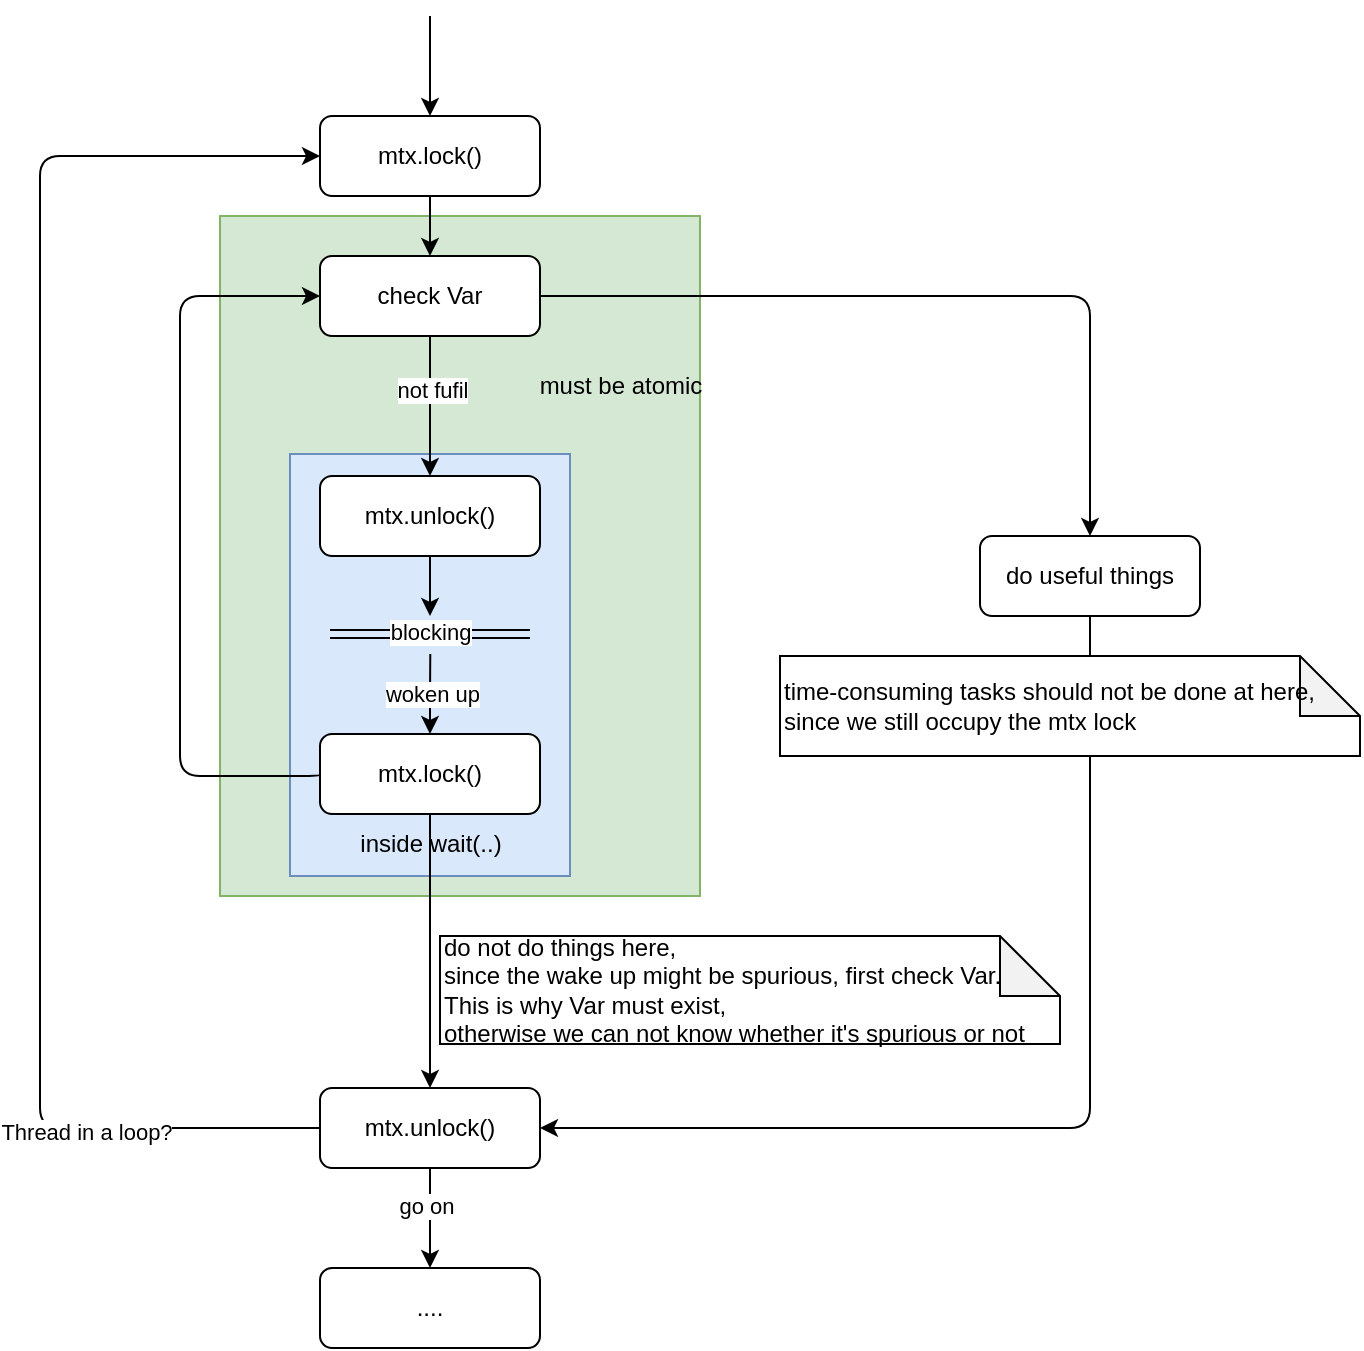 <mxfile>
    <diagram id="BD4PJeAlcQrcWA_Lusqk" name="Page-1">
        <mxGraphModel dx="1896" dy="805" grid="1" gridSize="10" guides="1" tooltips="1" connect="1" arrows="1" fold="1" page="1" pageScale="1" pageWidth="850" pageHeight="1100" math="0" shadow="0">
            <root>
                <mxCell id="0"/>
                <mxCell id="1" parent="0"/>
                <mxCell id="19" value="" style="rounded=0;whiteSpace=wrap;html=1;fillColor=#d5e8d4;strokeColor=#82b366;" vertex="1" parent="1">
                    <mxGeometry x="70" y="300" width="240" height="340" as="geometry"/>
                </mxCell>
                <mxCell id="17" value="" style="rounded=0;whiteSpace=wrap;html=1;fillColor=#dae8fc;strokeColor=#6c8ebf;" vertex="1" parent="1">
                    <mxGeometry x="105" y="419" width="140" height="211" as="geometry"/>
                </mxCell>
                <mxCell id="12" style="edgeStyle=orthogonalEdgeStyle;html=1;exitX=0.5;exitY=1;exitDx=0;exitDy=0;entryX=0.5;entryY=0;entryDx=0;entryDy=0;" edge="1" parent="1" source="2" target="3">
                    <mxGeometry relative="1" as="geometry"/>
                </mxCell>
                <mxCell id="2" value="mtx.lock()" style="rounded=1;whiteSpace=wrap;html=1;" vertex="1" parent="1">
                    <mxGeometry x="120" y="250" width="110" height="40" as="geometry"/>
                </mxCell>
                <mxCell id="8" style="edgeStyle=none;html=1;exitX=0.5;exitY=1;exitDx=0;exitDy=0;entryX=0.5;entryY=0;entryDx=0;entryDy=0;" edge="1" parent="1" source="3" target="4">
                    <mxGeometry relative="1" as="geometry"/>
                </mxCell>
                <mxCell id="9" value="not fufil" style="edgeLabel;html=1;align=center;verticalAlign=middle;resizable=0;points=[];" vertex="1" connectable="0" parent="8">
                    <mxGeometry x="-0.238" y="1" relative="1" as="geometry">
                        <mxPoint as="offset"/>
                    </mxGeometry>
                </mxCell>
                <mxCell id="24" style="edgeStyle=orthogonalEdgeStyle;html=1;exitX=1;exitY=0.5;exitDx=0;exitDy=0;entryX=0.5;entryY=0;entryDx=0;entryDy=0;startArrow=none;startFill=0;endArrow=classic;endFill=1;" edge="1" parent="1" source="3" target="23">
                    <mxGeometry relative="1" as="geometry"/>
                </mxCell>
                <mxCell id="3" value="check Var" style="rounded=1;whiteSpace=wrap;html=1;" vertex="1" parent="1">
                    <mxGeometry x="120" y="320" width="110" height="40" as="geometry"/>
                </mxCell>
                <mxCell id="13" style="edgeStyle=orthogonalEdgeStyle;html=1;exitX=0.5;exitY=1;exitDx=0;exitDy=0;entryX=0.5;entryY=0;entryDx=0;entryDy=0;" edge="1" parent="1" source="4">
                    <mxGeometry relative="1" as="geometry">
                        <mxPoint x="175" y="500" as="targetPoint"/>
                    </mxGeometry>
                </mxCell>
                <mxCell id="4" value="mtx.unlock()" style="rounded=1;whiteSpace=wrap;html=1;" vertex="1" parent="1">
                    <mxGeometry x="120" y="430" width="110" height="40" as="geometry"/>
                </mxCell>
                <mxCell id="11" style="edgeStyle=orthogonalEdgeStyle;html=1;exitX=0;exitY=0.5;exitDx=0;exitDy=0;entryX=0;entryY=0.5;entryDx=0;entryDy=0;" edge="1" parent="1" source="5" target="3">
                    <mxGeometry relative="1" as="geometry">
                        <mxPoint x="70" y="380.0" as="targetPoint"/>
                        <Array as="points">
                            <mxPoint x="120" y="580"/>
                            <mxPoint x="50" y="580"/>
                            <mxPoint x="50" y="340"/>
                        </Array>
                    </mxGeometry>
                </mxCell>
                <mxCell id="16" value="woken up" style="edgeStyle=orthogonalEdgeStyle;html=1;exitX=0.5;exitY=0;exitDx=0;exitDy=0;endArrow=none;endFill=0;startArrow=classic;startFill=1;" edge="1" parent="1" source="5">
                    <mxGeometry relative="1" as="geometry">
                        <mxPoint x="175.143" y="519" as="targetPoint"/>
                    </mxGeometry>
                </mxCell>
                <mxCell id="21" style="edgeStyle=orthogonalEdgeStyle;html=1;exitX=0.5;exitY=1;exitDx=0;exitDy=0;entryX=0.5;entryY=0;entryDx=0;entryDy=0;startArrow=none;startFill=0;endArrow=classic;endFill=1;" edge="1" parent="1" source="5" target="20">
                    <mxGeometry relative="1" as="geometry"/>
                </mxCell>
                <mxCell id="5" value="mtx.lock()" style="rounded=1;whiteSpace=wrap;html=1;" vertex="1" parent="1">
                    <mxGeometry x="120" y="559" width="110" height="40" as="geometry"/>
                </mxCell>
                <mxCell id="6" value="" style="shape=link;html=1;" edge="1" parent="1">
                    <mxGeometry width="100" relative="1" as="geometry">
                        <mxPoint x="125" y="509" as="sourcePoint"/>
                        <mxPoint x="225" y="509" as="targetPoint"/>
                    </mxGeometry>
                </mxCell>
                <mxCell id="7" value="blocking" style="edgeLabel;html=1;align=center;verticalAlign=middle;resizable=0;points=[];" vertex="1" connectable="0" parent="6">
                    <mxGeometry x="0.017" y="1" relative="1" as="geometry">
                        <mxPoint x="-1" as="offset"/>
                    </mxGeometry>
                </mxCell>
                <mxCell id="18" value="inside wait(..)" style="text;html=1;align=center;verticalAlign=middle;resizable=0;points=[];autosize=1;strokeColor=none;fillColor=none;" vertex="1" parent="1">
                    <mxGeometry x="130" y="599" width="90" height="30" as="geometry"/>
                </mxCell>
                <mxCell id="26" style="edgeStyle=orthogonalEdgeStyle;html=1;exitX=0;exitY=0.5;exitDx=0;exitDy=0;entryX=0;entryY=0.5;entryDx=0;entryDy=0;startArrow=none;startFill=0;endArrow=classic;endFill=1;" edge="1" parent="1" source="20" target="2">
                    <mxGeometry relative="1" as="geometry">
                        <Array as="points">
                            <mxPoint x="-20" y="756"/>
                            <mxPoint x="-20" y="270"/>
                        </Array>
                    </mxGeometry>
                </mxCell>
                <mxCell id="27" value="Thread in a loop?" style="edgeLabel;html=1;align=center;verticalAlign=middle;resizable=0;points=[];" vertex="1" connectable="0" parent="26">
                    <mxGeometry x="-0.695" y="2" relative="1" as="geometry">
                        <mxPoint as="offset"/>
                    </mxGeometry>
                </mxCell>
                <mxCell id="29" style="edgeStyle=orthogonalEdgeStyle;html=1;exitX=0.5;exitY=1;exitDx=0;exitDy=0;entryX=0.5;entryY=0;entryDx=0;entryDy=0;startArrow=none;startFill=0;endArrow=classic;endFill=1;" edge="1" parent="1" source="20" target="28">
                    <mxGeometry relative="1" as="geometry"/>
                </mxCell>
                <mxCell id="30" value="go on" style="edgeLabel;html=1;align=center;verticalAlign=middle;resizable=0;points=[];" vertex="1" connectable="0" parent="29">
                    <mxGeometry x="-0.27" y="-2" relative="1" as="geometry">
                        <mxPoint as="offset"/>
                    </mxGeometry>
                </mxCell>
                <mxCell id="20" value="mtx.unlock()" style="rounded=1;whiteSpace=wrap;html=1;" vertex="1" parent="1">
                    <mxGeometry x="120" y="736" width="110" height="40" as="geometry"/>
                </mxCell>
                <mxCell id="22" value="must be atomic" style="text;html=1;align=center;verticalAlign=middle;resizable=0;points=[];autosize=1;strokeColor=none;fillColor=none;" vertex="1" parent="1">
                    <mxGeometry x="220" y="370" width="100" height="30" as="geometry"/>
                </mxCell>
                <mxCell id="25" style="edgeStyle=orthogonalEdgeStyle;html=1;exitX=0.5;exitY=1;exitDx=0;exitDy=0;entryX=1;entryY=0.5;entryDx=0;entryDy=0;startArrow=none;startFill=0;endArrow=classic;endFill=1;" edge="1" parent="1" source="23" target="20">
                    <mxGeometry relative="1" as="geometry"/>
                </mxCell>
                <mxCell id="23" value="do useful things" style="rounded=1;whiteSpace=wrap;html=1;" vertex="1" parent="1">
                    <mxGeometry x="450" y="460" width="110" height="40" as="geometry"/>
                </mxCell>
                <mxCell id="28" value="...." style="rounded=1;whiteSpace=wrap;html=1;" vertex="1" parent="1">
                    <mxGeometry x="120" y="826" width="110" height="40" as="geometry"/>
                </mxCell>
                <mxCell id="31" value="" style="edgeStyle=none;orthogonalLoop=1;jettySize=auto;html=1;startArrow=none;startFill=0;endArrow=classic;endFill=1;entryX=0.5;entryY=0;entryDx=0;entryDy=0;" edge="1" parent="1" target="2">
                    <mxGeometry width="100" relative="1" as="geometry">
                        <mxPoint x="175" y="200" as="sourcePoint"/>
                        <mxPoint x="245" y="190" as="targetPoint"/>
                        <Array as="points"/>
                    </mxGeometry>
                </mxCell>
                <mxCell id="33" value="&lt;span style=&quot;&quot;&gt;do not do things here,&lt;/span&gt;&lt;br style=&quot;border-color: var(--border-color);&quot;&gt;&lt;span style=&quot;&quot;&gt;since the wake up might be spurious, first check Var.&lt;/span&gt;&lt;br style=&quot;border-color: var(--border-color);&quot;&gt;&lt;span style=&quot;&quot;&gt;This is why Var must exist,&lt;/span&gt;&lt;br style=&quot;border-color: var(--border-color);&quot;&gt;&lt;span style=&quot;&quot;&gt;otherwise we can not know whether it's spurious or not&lt;/span&gt;" style="shape=note;whiteSpace=wrap;html=1;backgroundOutline=1;darkOpacity=0.05;align=left;" vertex="1" parent="1">
                    <mxGeometry x="180" y="660" width="310" height="54" as="geometry"/>
                </mxCell>
                <mxCell id="34" value="time-consuming tasks should not be done at here, since we still occupy the mtx lock" style="shape=note;whiteSpace=wrap;html=1;backgroundOutline=1;darkOpacity=0.05;align=left;" vertex="1" parent="1">
                    <mxGeometry x="350" y="520" width="290" height="50" as="geometry"/>
                </mxCell>
            </root>
        </mxGraphModel>
    </diagram>
</mxfile>